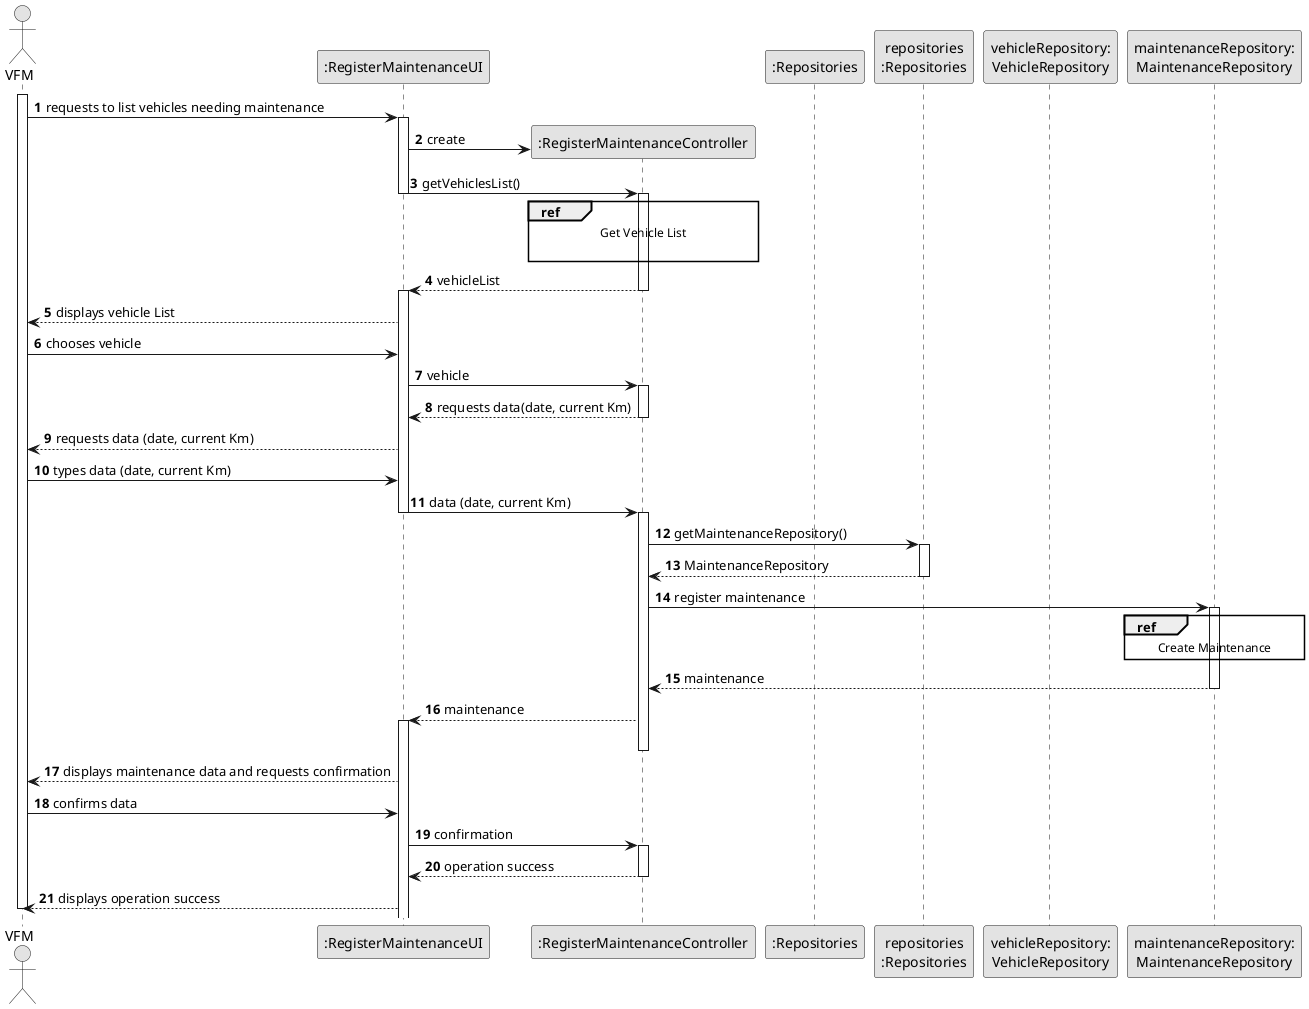 @startuml
skinparam monochrome true
skinparam packageStyle rectangle
skinparam shadowing false

autonumber

'hide footbox
actor "VFM" as VFM
participant ":RegisterMaintenanceUI" as UI
participant ":RegisterMaintenanceController" as CTRL
participant ":Repositories" as RepositorySingleton
participant "repositories\n:Repositories" as PLAT
participant "vehicleRepository:\nVehicleRepository" as VehicleRepository
participant "maintenanceRepository:\nMaintenanceRepository" as MaintenanceRepository


activate VFM

    VFM -> UI : requests to list vehicles needing maintenance
    activate UI

        UI -> CTRL** : create

        UI -> CTRL : getVehiclesList()
        deactivate UI
        activate CTRL

             ref over CTRL
                Get Vehicle List

             end ref

            CTRL --> UI : vehicleList
          deactivate CTRL
           activate UI

            UI --> VFM : displays vehicle List

            VFM -> UI : chooses vehicle

            UI -> CTRL : vehicle
            activate CTRL

            CTRL --> UI : requests data(date, current Km)
            deactivate CTRL

            UI --> VFM : requests data (date, current Km)

            VFM -> UI : types data (date, current Km)

            UI -> CTRL : data (date, current Km)
            deactivate UI
            activate CTRL

            CTRL -> PLAT : getMaintenanceRepository()
            activate PLAT

            PLAT --> CTRL : MaintenanceRepository
            deactivate PLAT


            CTRL -> MaintenanceRepository : register maintenance
            activate MaintenanceRepository

                ref over MaintenanceRepository
                    Create Maintenance
                end
               MaintenanceRepository --> CTRL : maintenance
               deactivate MaintenanceRepository
               CTRL --> UI : maintenance
               activate UI
               deactivate CTRL
               UI --> VFM : displays maintenance data and requests confirmation
               VFM -> UI : confirms data

               UI -> CTRL : confirmation
               activate CTRL

               CTRL --> UI : operation success
               deactivate
               UI --> VFM : displays operation success
               deactivate

               deactivate VFM


@enduml